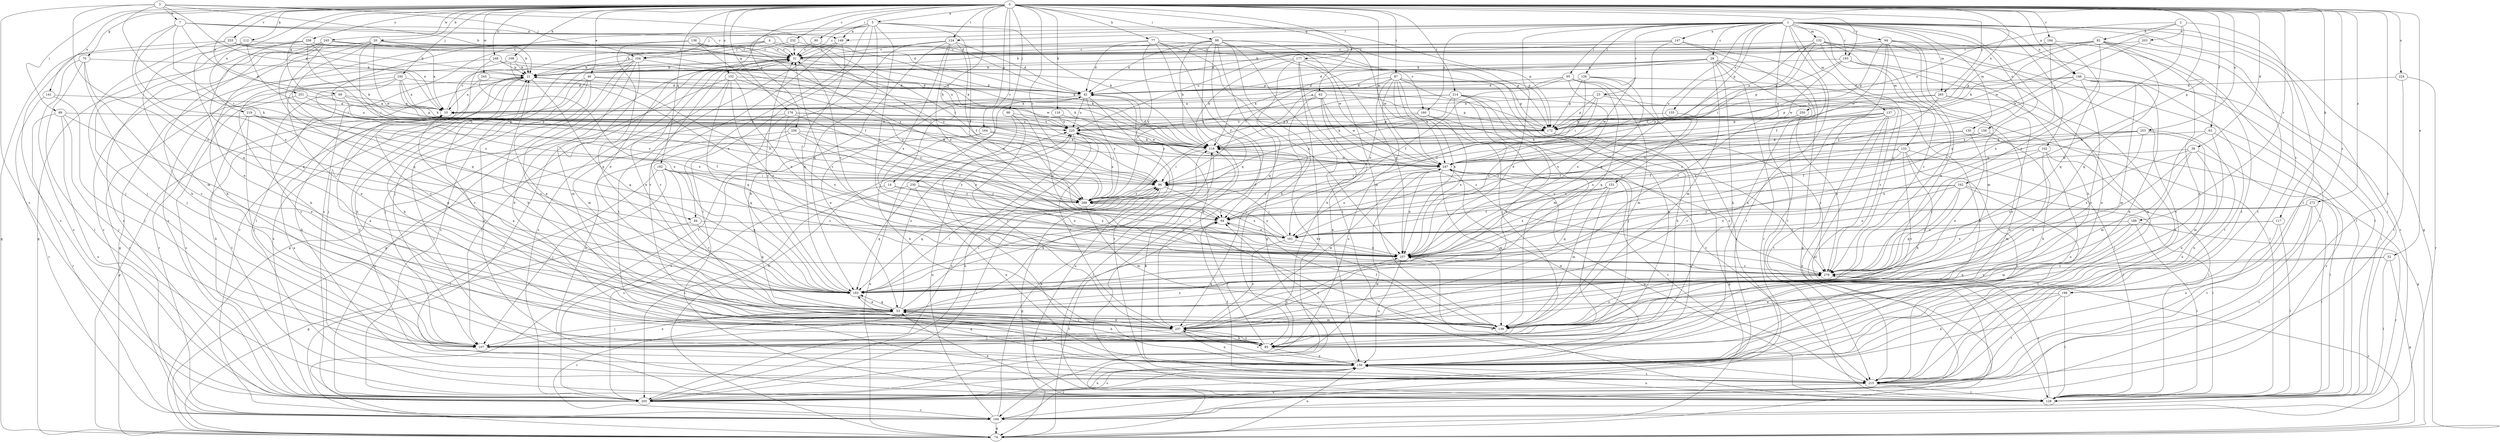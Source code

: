 strict digraph  {
0;
1;
2;
3;
4;
5;
7;
10;
14;
20;
21;
23;
28;
31;
39;
42;
46;
52;
53;
62;
63;
64;
69;
70;
74;
77;
82;
84;
85;
87;
88;
89;
90;
94;
95;
96;
98;
100;
102;
104;
107;
108;
112;
116;
117;
118;
124;
126;
128;
130;
132;
133;
136;
137;
139;
141;
146;
147;
149;
150;
152;
153;
155;
156;
160;
161;
162;
164;
172;
176;
177;
182;
183;
184;
188;
193;
194;
198;
203;
205;
214;
215;
219;
224;
225;
230;
232;
233;
237;
243;
245;
247;
248;
250;
251;
253;
256;
257;
258;
265;
268;
272;
279;
0 -> 5  [label=a];
0 -> 14  [label=b];
0 -> 20  [label=b];
0 -> 39  [label=d];
0 -> 46  [label=e];
0 -> 52  [label=e];
0 -> 62  [label=f];
0 -> 63  [label=f];
0 -> 69  [label=g];
0 -> 70  [label=g];
0 -> 77  [label=h];
0 -> 87  [label=i];
0 -> 88  [label=i];
0 -> 89  [label=i];
0 -> 90  [label=i];
0 -> 98  [label=j];
0 -> 100  [label=j];
0 -> 108  [label=k];
0 -> 112  [label=k];
0 -> 116  [label=k];
0 -> 117  [label=k];
0 -> 124  [label=l];
0 -> 141  [label=n];
0 -> 146  [label=n];
0 -> 152  [label=o];
0 -> 162  [label=p];
0 -> 164  [label=p];
0 -> 176  [label=q];
0 -> 177  [label=q];
0 -> 182  [label=q];
0 -> 184  [label=r];
0 -> 188  [label=r];
0 -> 193  [label=r];
0 -> 198  [label=s];
0 -> 214  [label=t];
0 -> 215  [label=t];
0 -> 219  [label=u];
0 -> 224  [label=u];
0 -> 230  [label=v];
0 -> 232  [label=v];
0 -> 233  [label=v];
0 -> 243  [label=w];
0 -> 245  [label=w];
0 -> 247  [label=w];
0 -> 248  [label=x];
0 -> 250  [label=x];
0 -> 251  [label=x];
0 -> 253  [label=x];
0 -> 256  [label=x];
0 -> 258  [label=y];
0 -> 265  [label=y];
0 -> 268  [label=y];
0 -> 272  [label=z];
1 -> 23  [label=c];
1 -> 28  [label=c];
1 -> 53  [label=e];
1 -> 74  [label=g];
1 -> 94  [label=i];
1 -> 95  [label=i];
1 -> 102  [label=j];
1 -> 104  [label=j];
1 -> 124  [label=l];
1 -> 126  [label=l];
1 -> 128  [label=l];
1 -> 130  [label=m];
1 -> 132  [label=m];
1 -> 133  [label=m];
1 -> 137  [label=m];
1 -> 146  [label=n];
1 -> 147  [label=n];
1 -> 149  [label=n];
1 -> 153  [label=o];
1 -> 155  [label=o];
1 -> 156  [label=o];
1 -> 160  [label=o];
1 -> 172  [label=p];
1 -> 193  [label=r];
1 -> 194  [label=r];
1 -> 198  [label=s];
1 -> 237  [label=v];
1 -> 257  [label=x];
1 -> 265  [label=m];
2 -> 82  [label=h];
2 -> 203  [label=s];
2 -> 215  [label=t];
2 -> 225  [label=u];
2 -> 247  [label=w];
2 -> 279  [label=z];
3 -> 7  [label=a];
3 -> 10  [label=a];
3 -> 21  [label=b];
3 -> 42  [label=d];
3 -> 84  [label=h];
3 -> 104  [label=j];
3 -> 205  [label=s];
3 -> 279  [label=z];
4 -> 96  [label=i];
4 -> 104  [label=j];
4 -> 107  [label=j];
4 -> 118  [label=k];
4 -> 160  [label=o];
4 -> 194  [label=r];
4 -> 268  [label=y];
5 -> 31  [label=c];
5 -> 53  [label=e];
5 -> 64  [label=f];
5 -> 84  [label=h];
5 -> 118  [label=k];
5 -> 128  [label=l];
5 -> 149  [label=n];
5 -> 172  [label=p];
5 -> 183  [label=q];
5 -> 205  [label=s];
5 -> 257  [label=x];
7 -> 31  [label=c];
7 -> 42  [label=d];
7 -> 96  [label=i];
7 -> 149  [label=n];
7 -> 172  [label=p];
7 -> 183  [label=q];
7 -> 257  [label=x];
10 -> 31  [label=c];
10 -> 74  [label=g];
10 -> 225  [label=u];
14 -> 205  [label=s];
14 -> 257  [label=x];
14 -> 268  [label=y];
20 -> 10  [label=a];
20 -> 31  [label=c];
20 -> 85  [label=h];
20 -> 183  [label=q];
20 -> 194  [label=r];
20 -> 225  [label=u];
20 -> 247  [label=w];
20 -> 268  [label=y];
21 -> 42  [label=d];
21 -> 85  [label=h];
21 -> 107  [label=j];
21 -> 183  [label=q];
21 -> 194  [label=r];
21 -> 215  [label=t];
21 -> 237  [label=v];
23 -> 10  [label=a];
23 -> 64  [label=f];
23 -> 85  [label=h];
23 -> 118  [label=k];
23 -> 150  [label=n];
23 -> 172  [label=p];
28 -> 21  [label=b];
28 -> 42  [label=d];
28 -> 74  [label=g];
28 -> 85  [label=h];
28 -> 96  [label=i];
28 -> 118  [label=k];
28 -> 139  [label=m];
28 -> 194  [label=r];
28 -> 215  [label=t];
31 -> 21  [label=b];
31 -> 53  [label=e];
31 -> 74  [label=g];
31 -> 118  [label=k];
31 -> 205  [label=s];
39 -> 53  [label=e];
39 -> 107  [label=j];
39 -> 128  [label=l];
39 -> 150  [label=n];
39 -> 247  [label=w];
39 -> 279  [label=z];
42 -> 10  [label=a];
42 -> 53  [label=e];
42 -> 215  [label=t];
42 -> 225  [label=u];
42 -> 268  [label=y];
46 -> 42  [label=d];
46 -> 53  [label=e];
46 -> 118  [label=k];
46 -> 128  [label=l];
46 -> 150  [label=n];
46 -> 205  [label=s];
52 -> 74  [label=g];
52 -> 128  [label=l];
52 -> 183  [label=q];
52 -> 279  [label=z];
53 -> 31  [label=c];
53 -> 85  [label=h];
53 -> 96  [label=i];
53 -> 107  [label=j];
53 -> 139  [label=m];
53 -> 183  [label=q];
53 -> 194  [label=r];
53 -> 225  [label=u];
53 -> 237  [label=v];
53 -> 279  [label=z];
62 -> 10  [label=a];
62 -> 150  [label=n];
62 -> 172  [label=p];
62 -> 237  [label=v];
62 -> 247  [label=w];
62 -> 268  [label=y];
62 -> 279  [label=z];
63 -> 118  [label=k];
63 -> 139  [label=m];
63 -> 150  [label=n];
63 -> 205  [label=s];
64 -> 21  [label=b];
64 -> 161  [label=o];
69 -> 10  [label=a];
69 -> 172  [label=p];
69 -> 237  [label=v];
69 -> 268  [label=y];
70 -> 21  [label=b];
70 -> 107  [label=j];
70 -> 128  [label=l];
70 -> 205  [label=s];
70 -> 237  [label=v];
74 -> 31  [label=c];
74 -> 42  [label=d];
74 -> 64  [label=f];
74 -> 150  [label=n];
74 -> 225  [label=u];
74 -> 279  [label=z];
77 -> 31  [label=c];
77 -> 42  [label=d];
77 -> 64  [label=f];
77 -> 128  [label=l];
77 -> 247  [label=w];
77 -> 257  [label=x];
77 -> 268  [label=y];
82 -> 21  [label=b];
82 -> 31  [label=c];
82 -> 42  [label=d];
82 -> 85  [label=h];
82 -> 118  [label=k];
82 -> 172  [label=p];
82 -> 183  [label=q];
82 -> 194  [label=r];
82 -> 205  [label=s];
82 -> 257  [label=x];
84 -> 74  [label=g];
84 -> 161  [label=o];
84 -> 183  [label=q];
85 -> 21  [label=b];
85 -> 64  [label=f];
85 -> 150  [label=n];
85 -> 237  [label=v];
87 -> 42  [label=d];
87 -> 85  [label=h];
87 -> 107  [label=j];
87 -> 139  [label=m];
87 -> 161  [label=o];
87 -> 172  [label=p];
87 -> 205  [label=s];
87 -> 247  [label=w];
87 -> 257  [label=x];
87 -> 268  [label=y];
88 -> 31  [label=c];
88 -> 42  [label=d];
88 -> 74  [label=g];
88 -> 85  [label=h];
88 -> 118  [label=k];
88 -> 139  [label=m];
88 -> 183  [label=q];
88 -> 215  [label=t];
88 -> 237  [label=v];
88 -> 247  [label=w];
89 -> 53  [label=e];
89 -> 107  [label=j];
89 -> 172  [label=p];
89 -> 194  [label=r];
89 -> 205  [label=s];
90 -> 31  [label=c];
90 -> 172  [label=p];
94 -> 21  [label=b];
94 -> 31  [label=c];
94 -> 53  [label=e];
94 -> 64  [label=f];
94 -> 128  [label=l];
94 -> 139  [label=m];
94 -> 172  [label=p];
94 -> 247  [label=w];
94 -> 279  [label=z];
95 -> 10  [label=a];
95 -> 42  [label=d];
95 -> 64  [label=f];
95 -> 139  [label=m];
95 -> 183  [label=q];
95 -> 205  [label=s];
95 -> 257  [label=x];
96 -> 10  [label=a];
96 -> 74  [label=g];
96 -> 183  [label=q];
96 -> 257  [label=x];
96 -> 268  [label=y];
98 -> 150  [label=n];
98 -> 161  [label=o];
98 -> 172  [label=p];
98 -> 237  [label=v];
100 -> 10  [label=a];
100 -> 42  [label=d];
100 -> 53  [label=e];
100 -> 118  [label=k];
100 -> 194  [label=r];
100 -> 247  [label=w];
100 -> 257  [label=x];
102 -> 128  [label=l];
102 -> 139  [label=m];
102 -> 150  [label=n];
102 -> 247  [label=w];
102 -> 279  [label=z];
104 -> 21  [label=b];
104 -> 74  [label=g];
104 -> 85  [label=h];
104 -> 139  [label=m];
104 -> 205  [label=s];
104 -> 225  [label=u];
104 -> 237  [label=v];
107 -> 53  [label=e];
107 -> 118  [label=k];
107 -> 257  [label=x];
108 -> 21  [label=b];
108 -> 85  [label=h];
108 -> 161  [label=o];
108 -> 247  [label=w];
112 -> 31  [label=c];
112 -> 53  [label=e];
112 -> 96  [label=i];
112 -> 139  [label=m];
116 -> 225  [label=u];
116 -> 247  [label=w];
117 -> 128  [label=l];
117 -> 150  [label=n];
117 -> 161  [label=o];
117 -> 257  [label=x];
118 -> 42  [label=d];
118 -> 96  [label=i];
118 -> 128  [label=l];
118 -> 247  [label=w];
124 -> 31  [label=c];
124 -> 42  [label=d];
124 -> 64  [label=f];
124 -> 85  [label=h];
124 -> 161  [label=o];
124 -> 194  [label=r];
124 -> 257  [label=x];
126 -> 42  [label=d];
126 -> 96  [label=i];
126 -> 128  [label=l];
126 -> 172  [label=p];
126 -> 247  [label=w];
126 -> 257  [label=x];
128 -> 53  [label=e];
128 -> 150  [label=n];
128 -> 225  [label=u];
128 -> 247  [label=w];
128 -> 257  [label=x];
128 -> 279  [label=z];
130 -> 53  [label=e];
130 -> 64  [label=f];
130 -> 74  [label=g];
130 -> 118  [label=k];
132 -> 31  [label=c];
132 -> 85  [label=h];
132 -> 96  [label=i];
132 -> 128  [label=l];
132 -> 150  [label=n];
132 -> 172  [label=p];
132 -> 215  [label=t];
132 -> 225  [label=u];
132 -> 279  [label=z];
133 -> 85  [label=h];
133 -> 128  [label=l];
133 -> 161  [label=o];
133 -> 215  [label=t];
133 -> 237  [label=v];
133 -> 247  [label=w];
133 -> 268  [label=y];
136 -> 31  [label=c];
136 -> 64  [label=f];
136 -> 128  [label=l];
136 -> 183  [label=q];
136 -> 205  [label=s];
136 -> 268  [label=y];
137 -> 96  [label=i];
137 -> 128  [label=l];
137 -> 161  [label=o];
137 -> 172  [label=p];
137 -> 194  [label=r];
137 -> 205  [label=s];
137 -> 215  [label=t];
137 -> 237  [label=v];
139 -> 10  [label=a];
139 -> 21  [label=b];
139 -> 42  [label=d];
139 -> 64  [label=f];
139 -> 118  [label=k];
139 -> 279  [label=z];
141 -> 10  [label=a];
141 -> 107  [label=j];
141 -> 194  [label=r];
146 -> 42  [label=d];
146 -> 85  [label=h];
146 -> 128  [label=l];
146 -> 139  [label=m];
146 -> 215  [label=t];
146 -> 225  [label=u];
146 -> 237  [label=v];
146 -> 268  [label=y];
147 -> 31  [label=c];
147 -> 128  [label=l];
147 -> 150  [label=n];
147 -> 183  [label=q];
147 -> 225  [label=u];
149 -> 31  [label=c];
149 -> 183  [label=q];
149 -> 215  [label=t];
149 -> 237  [label=v];
150 -> 53  [label=e];
150 -> 64  [label=f];
150 -> 183  [label=q];
150 -> 194  [label=r];
150 -> 205  [label=s];
150 -> 215  [label=t];
150 -> 237  [label=v];
150 -> 247  [label=w];
152 -> 42  [label=d];
152 -> 107  [label=j];
152 -> 139  [label=m];
152 -> 183  [label=q];
152 -> 257  [label=x];
152 -> 268  [label=y];
152 -> 279  [label=z];
153 -> 107  [label=j];
153 -> 139  [label=m];
153 -> 183  [label=q];
153 -> 257  [label=x];
153 -> 268  [label=y];
155 -> 225  [label=u];
155 -> 257  [label=x];
156 -> 64  [label=f];
156 -> 85  [label=h];
156 -> 118  [label=k];
160 -> 118  [label=k];
160 -> 215  [label=t];
160 -> 225  [label=u];
160 -> 257  [label=x];
161 -> 96  [label=i];
161 -> 237  [label=v];
161 -> 257  [label=x];
161 -> 268  [label=y];
162 -> 128  [label=l];
162 -> 161  [label=o];
162 -> 183  [label=q];
162 -> 215  [label=t];
162 -> 257  [label=x];
162 -> 268  [label=y];
162 -> 279  [label=z];
164 -> 85  [label=h];
164 -> 96  [label=i];
164 -> 118  [label=k];
164 -> 205  [label=s];
172 -> 74  [label=g];
172 -> 96  [label=i];
172 -> 205  [label=s];
172 -> 279  [label=z];
176 -> 107  [label=j];
176 -> 172  [label=p];
176 -> 183  [label=q];
176 -> 225  [label=u];
176 -> 257  [label=x];
176 -> 268  [label=y];
177 -> 21  [label=b];
177 -> 85  [label=h];
177 -> 118  [label=k];
177 -> 183  [label=q];
177 -> 194  [label=r];
177 -> 257  [label=x];
177 -> 279  [label=z];
182 -> 96  [label=i];
182 -> 107  [label=j];
182 -> 128  [label=l];
182 -> 183  [label=q];
182 -> 237  [label=v];
182 -> 268  [label=y];
182 -> 279  [label=z];
183 -> 31  [label=c];
183 -> 53  [label=e];
183 -> 96  [label=i];
184 -> 31  [label=c];
184 -> 183  [label=q];
184 -> 215  [label=t];
184 -> 257  [label=x];
188 -> 128  [label=l];
188 -> 139  [label=m];
188 -> 161  [label=o];
188 -> 194  [label=r];
188 -> 237  [label=v];
193 -> 21  [label=b];
193 -> 150  [label=n];
193 -> 172  [label=p];
193 -> 247  [label=w];
193 -> 279  [label=z];
194 -> 74  [label=g];
194 -> 118  [label=k];
194 -> 225  [label=u];
198 -> 53  [label=e];
198 -> 128  [label=l];
198 -> 150  [label=n];
198 -> 215  [label=t];
203 -> 31  [label=c];
203 -> 215  [label=t];
203 -> 247  [label=w];
205 -> 21  [label=b];
205 -> 96  [label=i];
205 -> 150  [label=n];
205 -> 194  [label=r];
205 -> 225  [label=u];
205 -> 247  [label=w];
214 -> 10  [label=a];
214 -> 85  [label=h];
214 -> 96  [label=i];
214 -> 107  [label=j];
214 -> 118  [label=k];
214 -> 237  [label=v];
214 -> 257  [label=x];
214 -> 279  [label=z];
215 -> 10  [label=a];
215 -> 21  [label=b];
215 -> 64  [label=f];
215 -> 118  [label=k];
215 -> 128  [label=l];
215 -> 205  [label=s];
219 -> 64  [label=f];
219 -> 107  [label=j];
219 -> 183  [label=q];
219 -> 215  [label=t];
219 -> 225  [label=u];
224 -> 42  [label=d];
224 -> 194  [label=r];
224 -> 215  [label=t];
225 -> 118  [label=k];
225 -> 205  [label=s];
225 -> 237  [label=v];
230 -> 150  [label=n];
230 -> 183  [label=q];
230 -> 205  [label=s];
230 -> 257  [label=x];
230 -> 268  [label=y];
232 -> 21  [label=b];
232 -> 31  [label=c];
232 -> 172  [label=p];
233 -> 10  [label=a];
233 -> 21  [label=b];
233 -> 31  [label=c];
233 -> 107  [label=j];
233 -> 205  [label=s];
237 -> 10  [label=a];
237 -> 53  [label=e];
237 -> 85  [label=h];
237 -> 107  [label=j];
237 -> 150  [label=n];
237 -> 247  [label=w];
243 -> 10  [label=a];
243 -> 42  [label=d];
243 -> 257  [label=x];
245 -> 21  [label=b];
245 -> 31  [label=c];
245 -> 74  [label=g];
245 -> 85  [label=h];
245 -> 118  [label=k];
245 -> 183  [label=q];
245 -> 205  [label=s];
245 -> 257  [label=x];
247 -> 96  [label=i];
247 -> 139  [label=m];
247 -> 161  [label=o];
247 -> 215  [label=t];
247 -> 257  [label=x];
247 -> 279  [label=z];
248 -> 21  [label=b];
248 -> 74  [label=g];
248 -> 96  [label=i];
248 -> 237  [label=v];
250 -> 172  [label=p];
250 -> 225  [label=u];
250 -> 279  [label=z];
251 -> 10  [label=a];
251 -> 205  [label=s];
251 -> 225  [label=u];
253 -> 64  [label=f];
253 -> 118  [label=k];
253 -> 139  [label=m];
253 -> 150  [label=n];
253 -> 257  [label=x];
253 -> 279  [label=z];
256 -> 64  [label=f];
256 -> 118  [label=k];
256 -> 150  [label=n];
256 -> 161  [label=o];
256 -> 205  [label=s];
257 -> 31  [label=c];
257 -> 150  [label=n];
257 -> 279  [label=z];
258 -> 31  [label=c];
258 -> 74  [label=g];
258 -> 96  [label=i];
258 -> 107  [label=j];
258 -> 118  [label=k];
258 -> 172  [label=p];
258 -> 183  [label=q];
265 -> 10  [label=a];
265 -> 150  [label=n];
265 -> 172  [label=p];
265 -> 237  [label=v];
265 -> 257  [label=x];
268 -> 64  [label=f];
268 -> 139  [label=m];
268 -> 225  [label=u];
272 -> 64  [label=f];
272 -> 128  [label=l];
272 -> 161  [label=o];
272 -> 205  [label=s];
272 -> 215  [label=t];
279 -> 31  [label=c];
279 -> 183  [label=q];
}
